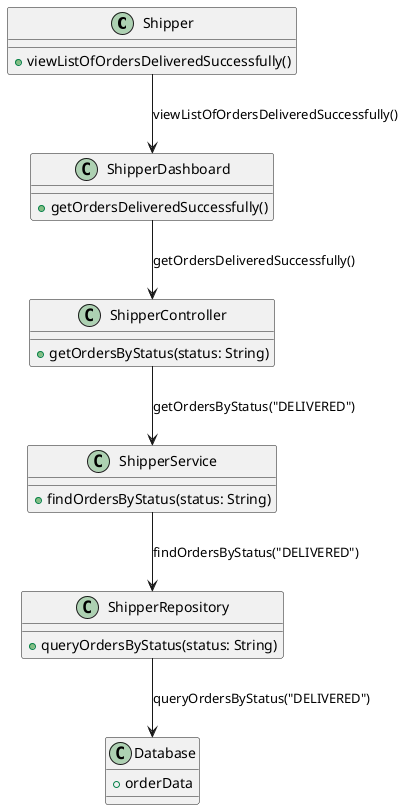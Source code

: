 @startuml
class Shipper {
    + viewListOfOrdersDeliveredSuccessfully()
}

class ShipperDashboard {
    + getOrdersDeliveredSuccessfully()
}

class ShipperController {
    + getOrdersByStatus(status: String)
}

class ShipperService {
    + findOrdersByStatus(status: String)
}

class ShipperRepository {
    + queryOrdersByStatus(status: String)
}

class Database {
    + orderData
}

Shipper --> ShipperDashboard : viewListOfOrdersDeliveredSuccessfully()
ShipperDashboard --> ShipperController : getOrdersDeliveredSuccessfully()
ShipperController --> ShipperService : getOrdersByStatus("DELIVERED")
ShipperService --> ShipperRepository : findOrdersByStatus("DELIVERED")
ShipperRepository --> Database : queryOrdersByStatus("DELIVERED")

@enduml
